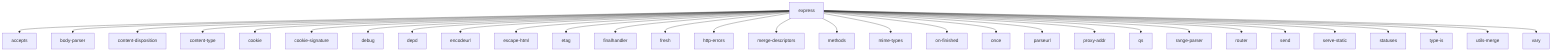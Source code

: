graph TD
    express --> accepts
    express --> body-parser
    express --> content-disposition
    express --> content-type
    express --> cookie
    express --> cookie-signature
    express --> debug
    express --> depd
    express --> encodeurl
    express --> escape-html
    express --> etag
    express --> finalhandler
    express --> fresh
    express --> http-errors
    express --> merge-descriptors
    express --> methods
    express --> mime-types
    express --> on-finished
    express --> once
    express --> parseurl
    express --> proxy-addr
    express --> qs
    express --> range-parser
    express --> router
    express --> send
    express --> serve-static
    express --> statuses
    express --> type-is
    express --> utils-merge
    express --> vary